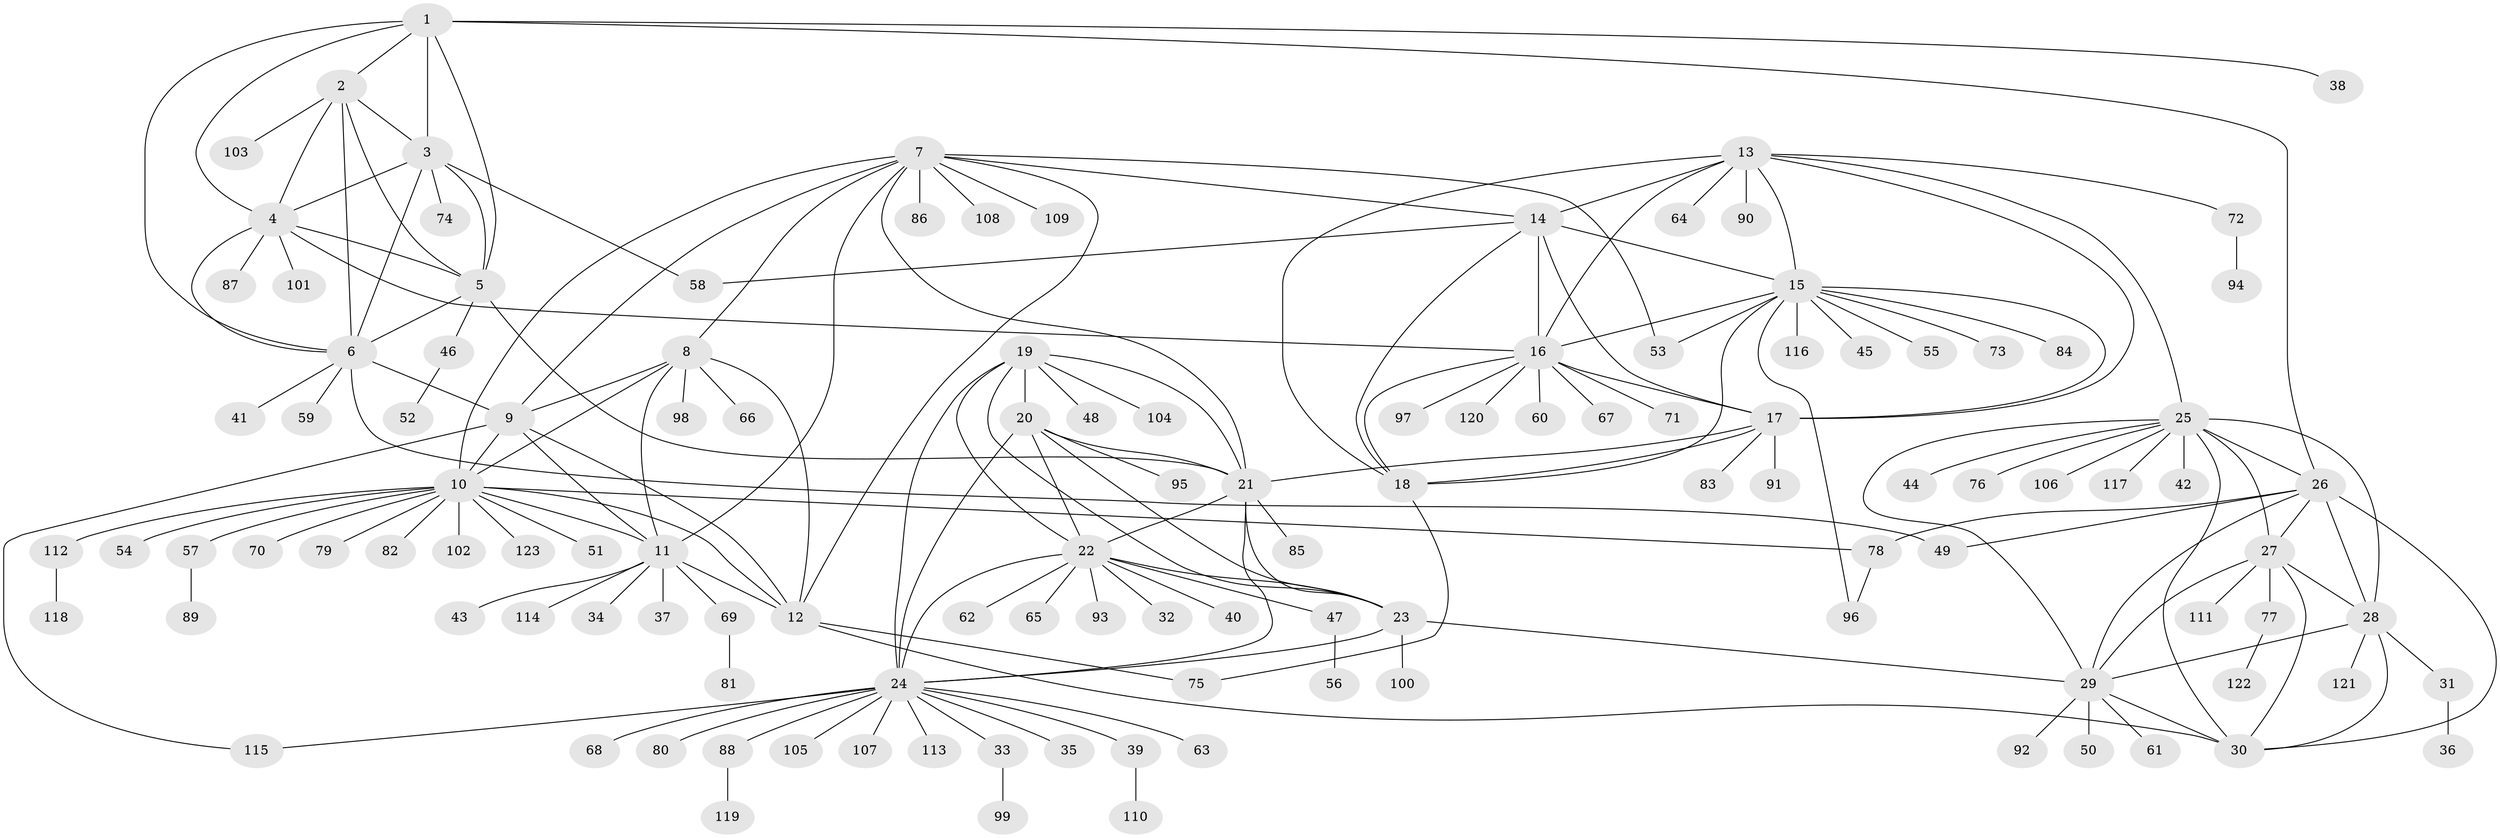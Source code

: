 // coarse degree distribution, {11: 0.010416666666666666, 8: 0.03125, 6: 0.041666666666666664, 7: 0.041666666666666664, 14: 0.020833333333333332, 5: 0.020833333333333332, 13: 0.010416666666666666, 10: 0.020833333333333332, 9: 0.020833333333333332, 2: 0.052083333333333336, 1: 0.71875, 3: 0.010416666666666666}
// Generated by graph-tools (version 1.1) at 2025/52/02/27/25 19:52:18]
// undirected, 123 vertices, 185 edges
graph export_dot {
graph [start="1"]
  node [color=gray90,style=filled];
  1;
  2;
  3;
  4;
  5;
  6;
  7;
  8;
  9;
  10;
  11;
  12;
  13;
  14;
  15;
  16;
  17;
  18;
  19;
  20;
  21;
  22;
  23;
  24;
  25;
  26;
  27;
  28;
  29;
  30;
  31;
  32;
  33;
  34;
  35;
  36;
  37;
  38;
  39;
  40;
  41;
  42;
  43;
  44;
  45;
  46;
  47;
  48;
  49;
  50;
  51;
  52;
  53;
  54;
  55;
  56;
  57;
  58;
  59;
  60;
  61;
  62;
  63;
  64;
  65;
  66;
  67;
  68;
  69;
  70;
  71;
  72;
  73;
  74;
  75;
  76;
  77;
  78;
  79;
  80;
  81;
  82;
  83;
  84;
  85;
  86;
  87;
  88;
  89;
  90;
  91;
  92;
  93;
  94;
  95;
  96;
  97;
  98;
  99;
  100;
  101;
  102;
  103;
  104;
  105;
  106;
  107;
  108;
  109;
  110;
  111;
  112;
  113;
  114;
  115;
  116;
  117;
  118;
  119;
  120;
  121;
  122;
  123;
  1 -- 2;
  1 -- 3;
  1 -- 4;
  1 -- 5;
  1 -- 6;
  1 -- 26;
  1 -- 38;
  2 -- 3;
  2 -- 4;
  2 -- 5;
  2 -- 6;
  2 -- 103;
  3 -- 4;
  3 -- 5;
  3 -- 6;
  3 -- 58;
  3 -- 74;
  4 -- 5;
  4 -- 6;
  4 -- 16;
  4 -- 87;
  4 -- 101;
  5 -- 6;
  5 -- 21;
  5 -- 46;
  6 -- 9;
  6 -- 41;
  6 -- 49;
  6 -- 59;
  7 -- 8;
  7 -- 9;
  7 -- 10;
  7 -- 11;
  7 -- 12;
  7 -- 14;
  7 -- 21;
  7 -- 53;
  7 -- 86;
  7 -- 108;
  7 -- 109;
  8 -- 9;
  8 -- 10;
  8 -- 11;
  8 -- 12;
  8 -- 66;
  8 -- 98;
  9 -- 10;
  9 -- 11;
  9 -- 12;
  9 -- 115;
  10 -- 11;
  10 -- 12;
  10 -- 51;
  10 -- 54;
  10 -- 57;
  10 -- 70;
  10 -- 78;
  10 -- 79;
  10 -- 82;
  10 -- 102;
  10 -- 112;
  10 -- 123;
  11 -- 12;
  11 -- 34;
  11 -- 37;
  11 -- 43;
  11 -- 69;
  11 -- 114;
  12 -- 30;
  12 -- 75;
  13 -- 14;
  13 -- 15;
  13 -- 16;
  13 -- 17;
  13 -- 18;
  13 -- 25;
  13 -- 64;
  13 -- 72;
  13 -- 90;
  14 -- 15;
  14 -- 16;
  14 -- 17;
  14 -- 18;
  14 -- 58;
  15 -- 16;
  15 -- 17;
  15 -- 18;
  15 -- 45;
  15 -- 53;
  15 -- 55;
  15 -- 73;
  15 -- 84;
  15 -- 96;
  15 -- 116;
  16 -- 17;
  16 -- 18;
  16 -- 60;
  16 -- 67;
  16 -- 71;
  16 -- 97;
  16 -- 120;
  17 -- 18;
  17 -- 21;
  17 -- 83;
  17 -- 91;
  18 -- 75;
  19 -- 20;
  19 -- 21;
  19 -- 22;
  19 -- 23;
  19 -- 24;
  19 -- 48;
  19 -- 104;
  20 -- 21;
  20 -- 22;
  20 -- 23;
  20 -- 24;
  20 -- 95;
  21 -- 22;
  21 -- 23;
  21 -- 24;
  21 -- 85;
  22 -- 23;
  22 -- 24;
  22 -- 32;
  22 -- 40;
  22 -- 47;
  22 -- 62;
  22 -- 65;
  22 -- 93;
  23 -- 24;
  23 -- 29;
  23 -- 100;
  24 -- 33;
  24 -- 35;
  24 -- 39;
  24 -- 63;
  24 -- 68;
  24 -- 80;
  24 -- 88;
  24 -- 105;
  24 -- 107;
  24 -- 113;
  24 -- 115;
  25 -- 26;
  25 -- 27;
  25 -- 28;
  25 -- 29;
  25 -- 30;
  25 -- 42;
  25 -- 44;
  25 -- 76;
  25 -- 106;
  25 -- 117;
  26 -- 27;
  26 -- 28;
  26 -- 29;
  26 -- 30;
  26 -- 49;
  26 -- 78;
  27 -- 28;
  27 -- 29;
  27 -- 30;
  27 -- 77;
  27 -- 111;
  28 -- 29;
  28 -- 30;
  28 -- 31;
  28 -- 121;
  29 -- 30;
  29 -- 50;
  29 -- 61;
  29 -- 92;
  31 -- 36;
  33 -- 99;
  39 -- 110;
  46 -- 52;
  47 -- 56;
  57 -- 89;
  69 -- 81;
  72 -- 94;
  77 -- 122;
  78 -- 96;
  88 -- 119;
  112 -- 118;
}
